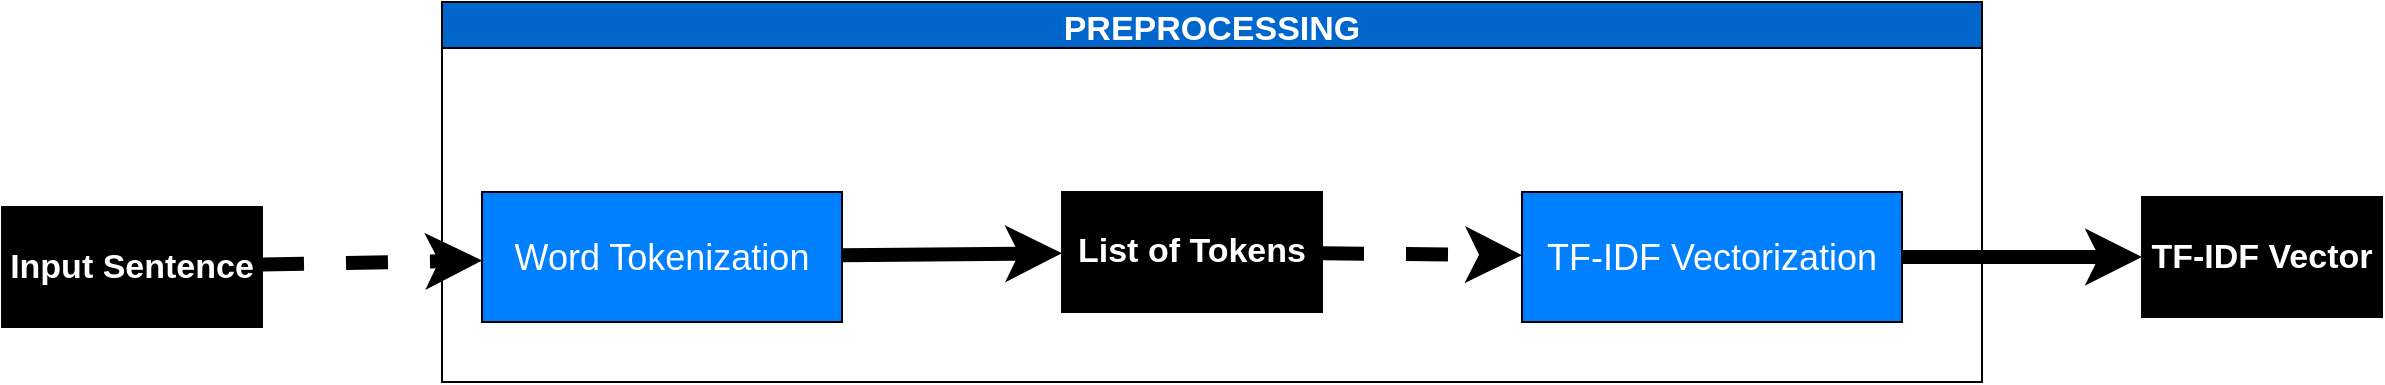 <mxfile version="13.0.3" type="device"><diagram id="C5RBs43oDa-KdzZeNtuy" name="Page-1"><mxGraphModel dx="1086" dy="807" grid="1" gridSize="10" guides="1" tooltips="1" connect="1" arrows="1" fold="1" page="1" pageScale="1" pageWidth="827" pageHeight="1169" math="0" shadow="0"><root><mxCell id="WIyWlLk6GJQsqaUBKTNV-0"/><mxCell id="WIyWlLk6GJQsqaUBKTNV-1" parent="WIyWlLk6GJQsqaUBKTNV-0"/><mxCell id="ntjw-GAuwvKw5wiTbiFI-33" style="rounded=0;orthogonalLoop=1;jettySize=auto;html=1;strokeWidth=7;fontSize=19;fontColor=#FFFFFF;dashed=1;" parent="WIyWlLk6GJQsqaUBKTNV-1" source="ntjw-GAuwvKw5wiTbiFI-0" target="ntjw-GAuwvKw5wiTbiFI-32" edge="1"><mxGeometry relative="1" as="geometry"><mxPoint x="270" y="222.5" as="targetPoint"/></mxGeometry></mxCell><mxCell id="ntjw-GAuwvKw5wiTbiFI-0" value="Input Sentence" style="rounded=0;whiteSpace=wrap;html=1;fillColor=#000000;fontColor=#FFFFFF;fontStyle=1;fontSize=17;" parent="WIyWlLk6GJQsqaUBKTNV-1" vertex="1"><mxGeometry x="20" y="192.5" width="130" height="60" as="geometry"/></mxCell><mxCell id="ntjw-GAuwvKw5wiTbiFI-1" value="PREPROCESSING" style="swimlane;fillColor=#0066CC;fontSize=17;fontColor=#FFFFFF;startSize=23;" parent="WIyWlLk6GJQsqaUBKTNV-1" vertex="1"><mxGeometry x="240" y="90" width="770" height="190" as="geometry"/></mxCell><mxCell id="ntjw-GAuwvKw5wiTbiFI-31" value="TF-IDF Vectorization" style="rounded=0;whiteSpace=wrap;html=1;fillColor=#007FFF;fontSize=18;fontColor=#FFFFFF;" parent="ntjw-GAuwvKw5wiTbiFI-1" vertex="1"><mxGeometry x="540" y="95" width="190" height="65" as="geometry"/></mxCell><mxCell id="ntjw-GAuwvKw5wiTbiFI-32" value="Word Tokenization" style="rounded=0;whiteSpace=wrap;html=1;fillColor=#007FFF;fontSize=18;fontColor=#FFFFFF;" parent="ntjw-GAuwvKw5wiTbiFI-1" vertex="1"><mxGeometry x="20" y="95" width="180" height="65" as="geometry"/></mxCell><mxCell id="U3uxTLQl6VreoNWDvUmS-4" style="rounded=0;orthogonalLoop=1;jettySize=auto;html=1;strokeWidth=7;fontSize=19;fontColor=#FFFFFF;" parent="ntjw-GAuwvKw5wiTbiFI-1" source="ntjw-GAuwvKw5wiTbiFI-32" target="U3uxTLQl6VreoNWDvUmS-8" edge="1"><mxGeometry relative="1" as="geometry"><mxPoint x="-30" y="142.5" as="sourcePoint"/><mxPoint x="340" y="133" as="targetPoint"/></mxGeometry></mxCell><mxCell id="U3uxTLQl6VreoNWDvUmS-8" value="List of Tokens" style="rounded=0;whiteSpace=wrap;html=1;fillColor=#000000;fontColor=#FFFFFF;fontStyle=1;fontSize=17;" parent="ntjw-GAuwvKw5wiTbiFI-1" vertex="1"><mxGeometry x="310" y="95" width="130" height="60" as="geometry"/></mxCell><mxCell id="U3uxTLQl6VreoNWDvUmS-7" style="rounded=0;orthogonalLoop=1;jettySize=auto;html=1;strokeWidth=7;fontSize=19;fontColor=#FFFFFF;dashed=1;" parent="ntjw-GAuwvKw5wiTbiFI-1" source="U3uxTLQl6VreoNWDvUmS-8" target="ntjw-GAuwvKw5wiTbiFI-31" edge="1"><mxGeometry relative="1" as="geometry"><mxPoint x="430" y="136" as="sourcePoint"/><mxPoint x="350" y="143" as="targetPoint"/></mxGeometry></mxCell><mxCell id="ntjw-GAuwvKw5wiTbiFI-36" style="rounded=0;orthogonalLoop=1;jettySize=auto;html=1;exitX=1;exitY=0.5;exitDx=0;exitDy=0;strokeWidth=7;fontSize=19;fontColor=#FFFFFF;" parent="WIyWlLk6GJQsqaUBKTNV-1" source="ntjw-GAuwvKw5wiTbiFI-31" target="gulhcMd_b5MnAjDKokYE-0" edge="1"><mxGeometry relative="1" as="geometry"><mxPoint x="1040" y="222.5" as="targetPoint"/></mxGeometry></mxCell><mxCell id="gulhcMd_b5MnAjDKokYE-0" value="TF-IDF Vector" style="rounded=0;whiteSpace=wrap;html=1;fillColor=#000000;fontColor=#FFFFFF;fontStyle=1;fontSize=17;" parent="WIyWlLk6GJQsqaUBKTNV-1" vertex="1"><mxGeometry x="1090" y="187.5" width="120" height="60" as="geometry"/></mxCell></root></mxGraphModel></diagram></mxfile>